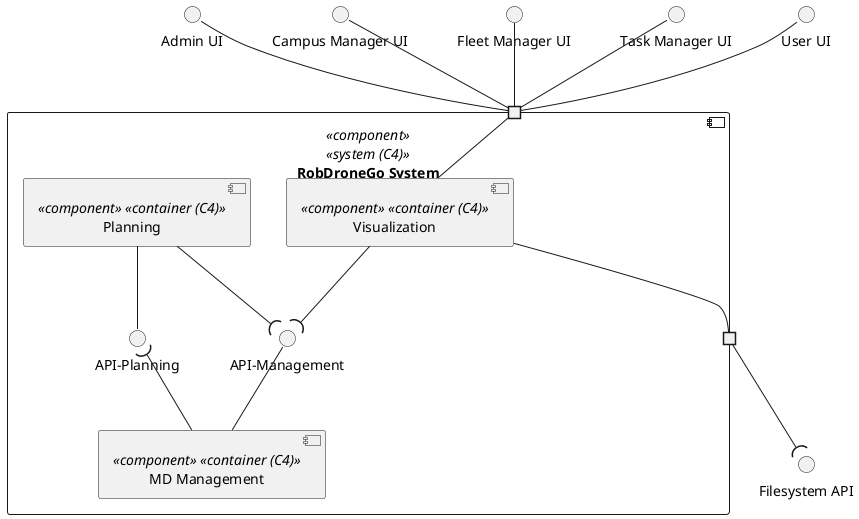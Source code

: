 @startuml logical-view

interface "Admin UI" as AUI
interface "Campus Manager UI" as CUI
interface "Fleet Manager UI" as FUI
interface "Task Manager UI" as TUI
interface "User UI" as UUI
interface "Filesystem API" as FS

component "RobDroneGo System" <<component>> <<system (C4)>> {
  portin " " as P1
  portout " " as P2

  Interface "API-Management" as API
  Interface "API-Planning" as PAPI
  
  component "Visualization" as V <<component>> <<container (C4)>> {
  }

  component "MD Management" as MDM <<component>> <<container (C4)>> {
  }

  component "Planning" as P <<component>> <<container (C4)>> {
  }
}


V -- P1
V -- P2
MDM -up- API
V --( API
P --( API
P -- PAPI
MDM -up-( PAPI

AUI -- P1
CUI -- P1
FUI -- P1
TUI -- P1
UUI -- P1
P2 --( FS

@enduml
